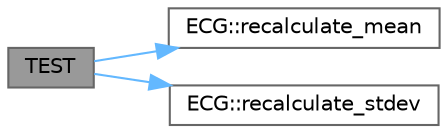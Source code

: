 digraph "TEST"
{
 // LATEX_PDF_SIZE
  bgcolor="transparent";
  edge [fontname=Helvetica,fontsize=10,labelfontname=Helvetica,labelfontsize=10];
  node [fontname=Helvetica,fontsize=10,shape=box,height=0.2,width=0.4];
  rankdir="LR";
  Node1 [id="Node000001",label="TEST",height=0.2,width=0.4,color="gray40", fillcolor="grey60", style="filled", fontcolor="black",tooltip=" "];
  Node1 -> Node2 [id="edge1_Node000001_Node000002",color="steelblue1",style="solid",tooltip=" "];
  Node2 [id="Node000002",label="ECG::recalculate_mean",height=0.2,width=0.4,color="grey40", fillcolor="white", style="filled",URL="$classECG.html#a3072af22c3d67e726ba583a1d5c3e585",tooltip="Recalculates the mean of the ECG signal."];
  Node1 -> Node3 [id="edge2_Node000001_Node000003",color="steelblue1",style="solid",tooltip=" "];
  Node3 [id="Node000003",label="ECG::recalculate_stdev",height=0.2,width=0.4,color="grey40", fillcolor="white", style="filled",URL="$classECG.html#a84a83e0204600ca4a2c8b5d4c48ce34a",tooltip="Recalculates the standard deviation of the ECG signal."];
}
